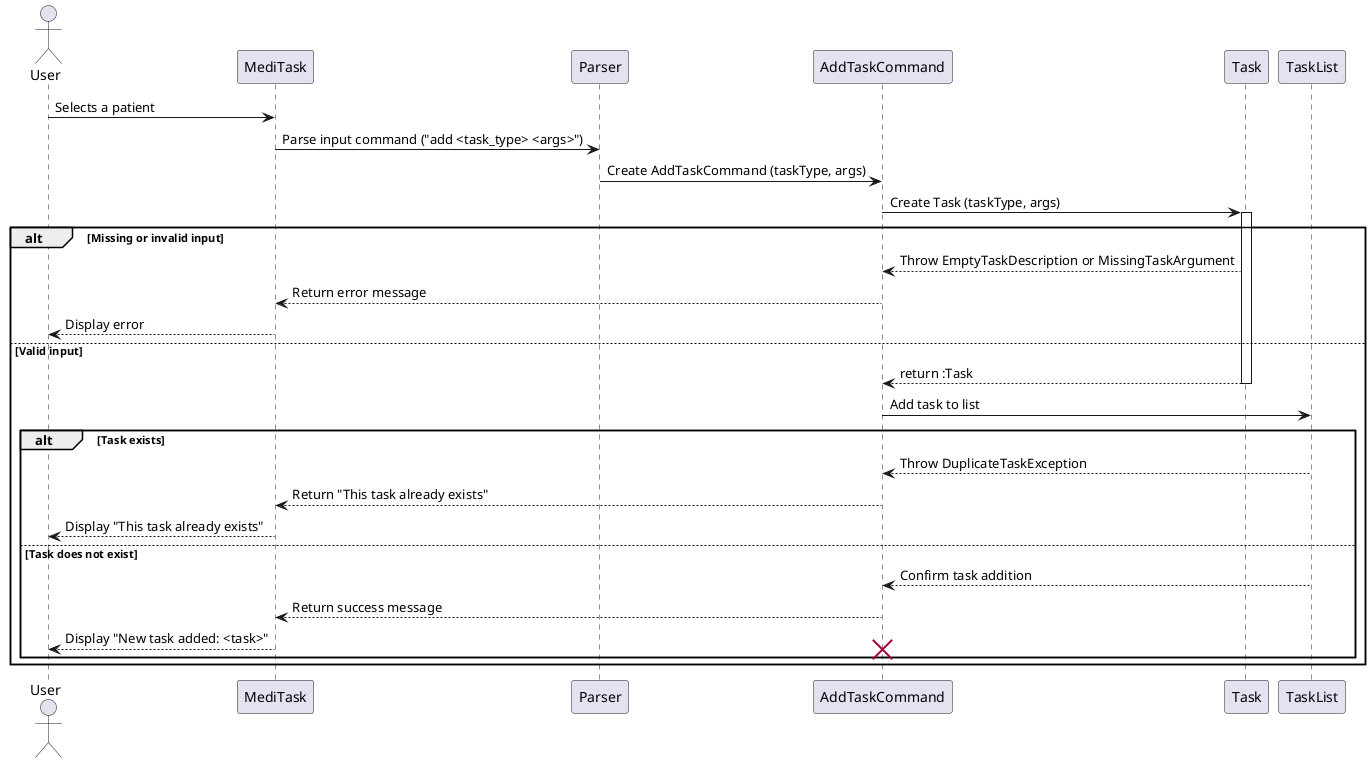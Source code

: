 @startuml
actor User
participant MediTask
participant Parser
participant AddTaskCommand
participant Task
participant TaskList

User -> MediTask: Selects a patient
MediTask -> Parser: Parse input command ("add <task_type> <args>")
Parser -> AddTaskCommand: Create AddTaskCommand (taskType, args)

AddTaskCommand -> Task: Create Task (taskType, args)
activate Task
alt Missing or invalid input
    Task --> AddTaskCommand: Throw EmptyTaskDescription or MissingTaskArgument
    AddTaskCommand --> MediTask: Return error message
    MediTask --> User: Display error
else Valid input
    Task --> AddTaskCommand: return :Task
    deactivate Task
    AddTaskCommand -> TaskList: Add task to list
    alt Task exists
        TaskList --> AddTaskCommand: Throw DuplicateTaskException
        AddTaskCommand --> MediTask: Return "This task already exists"
        MediTask --> User: Display "This task already exists"
    else Task does not exist
        TaskList --> AddTaskCommand: Confirm task addition
        AddTaskCommand --> MediTask: Return success message
        MediTask --> User: Display "New task added: <task>"
        destroy AddTaskCommand
    end
end
@enduml
